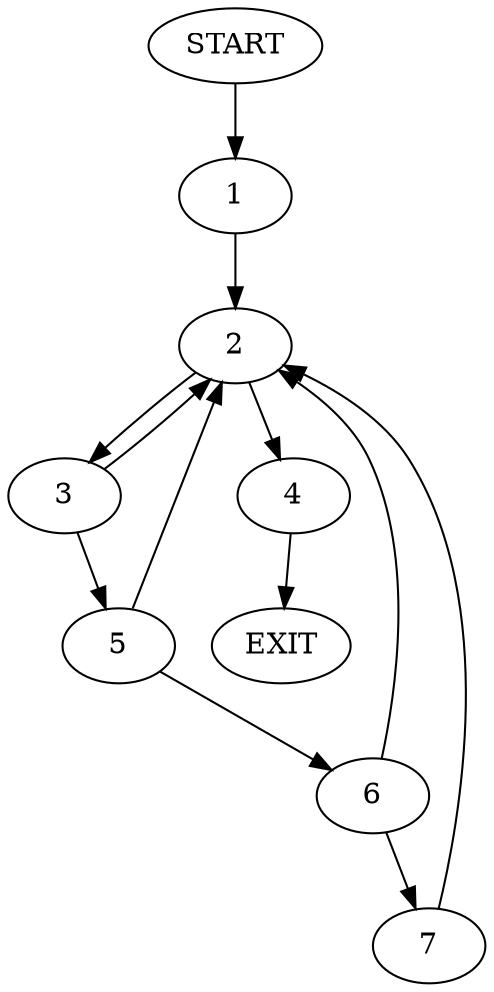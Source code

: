 digraph {
0 [label="START"]
8 [label="EXIT"]
0 -> 1
1 -> 2
2 -> 3
2 -> 4
4 -> 8
3 -> 5
3 -> 2
5 -> 2
5 -> 6
6 -> 2
6 -> 7
7 -> 2
}
